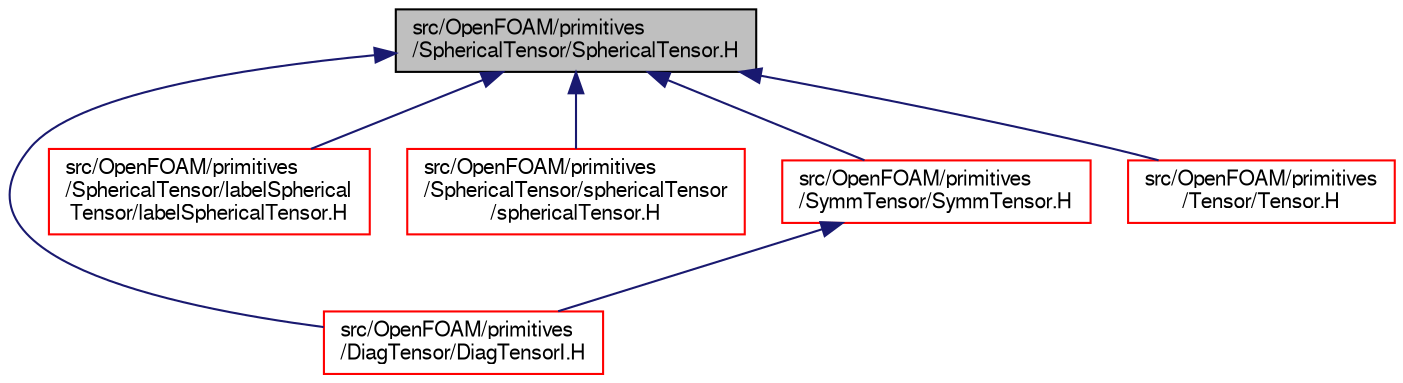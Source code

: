 digraph "src/OpenFOAM/primitives/SphericalTensor/SphericalTensor.H"
{
  bgcolor="transparent";
  edge [fontname="FreeSans",fontsize="10",labelfontname="FreeSans",labelfontsize="10"];
  node [fontname="FreeSans",fontsize="10",shape=record];
  Node45 [label="src/OpenFOAM/primitives\l/SphericalTensor/SphericalTensor.H",height=0.2,width=0.4,color="black", fillcolor="grey75", style="filled", fontcolor="black"];
  Node45 -> Node46 [dir="back",color="midnightblue",fontsize="10",style="solid",fontname="FreeSans"];
  Node46 [label="src/OpenFOAM/primitives\l/DiagTensor/DiagTensorI.H",height=0.2,width=0.4,color="red",URL="$a12206.html"];
  Node45 -> Node713 [dir="back",color="midnightblue",fontsize="10",style="solid",fontname="FreeSans"];
  Node713 [label="src/OpenFOAM/primitives\l/SphericalTensor/labelSpherical\lTensor/labelSphericalTensor.H",height=0.2,width=0.4,color="red",URL="$a12554.html"];
  Node45 -> Node715 [dir="back",color="midnightblue",fontsize="10",style="solid",fontname="FreeSans"];
  Node715 [label="src/OpenFOAM/primitives\l/SphericalTensor/sphericalTensor\l/sphericalTensor.H",height=0.2,width=0.4,color="red",URL="$a12560.html"];
  Node45 -> Node4515 [dir="back",color="midnightblue",fontsize="10",style="solid",fontname="FreeSans"];
  Node4515 [label="src/OpenFOAM/primitives\l/SymmTensor/SymmTensor.H",height=0.2,width=0.4,color="red",URL="$a12710.html"];
  Node4515 -> Node46 [dir="back",color="midnightblue",fontsize="10",style="solid",fontname="FreeSans"];
  Node45 -> Node4528 [dir="back",color="midnightblue",fontsize="10",style="solid",fontname="FreeSans"];
  Node4528 [label="src/OpenFOAM/primitives\l/Tensor/Tensor.H",height=0.2,width=0.4,color="red",URL="$a12758.html"];
}
